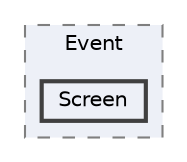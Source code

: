 digraph "C:/Users/むずでょ/Documents/Unity Projects/RMU-1-00-00-Research/Assets/RPGMaker/Codebase/Runtime/Event/Screen"
{
 // LATEX_PDF_SIZE
  bgcolor="transparent";
  edge [fontname=Helvetica,fontsize=10,labelfontname=Helvetica,labelfontsize=10];
  node [fontname=Helvetica,fontsize=10,shape=box,height=0.2,width=0.4];
  compound=true
  subgraph clusterdir_985f8ab5cf3eaa27d3ed18c5c6baf0fe {
    graph [ bgcolor="#edf0f7", pencolor="grey50", label="Event", fontname=Helvetica,fontsize=10 style="filled,dashed", URL="dir_985f8ab5cf3eaa27d3ed18c5c6baf0fe.html",tooltip=""]
  dir_c8a4a881f25136dd9dae4d24704a1ff2 [label="Screen", fillcolor="#edf0f7", color="grey25", style="filled,bold", URL="dir_c8a4a881f25136dd9dae4d24704a1ff2.html",tooltip=""];
  }
}
